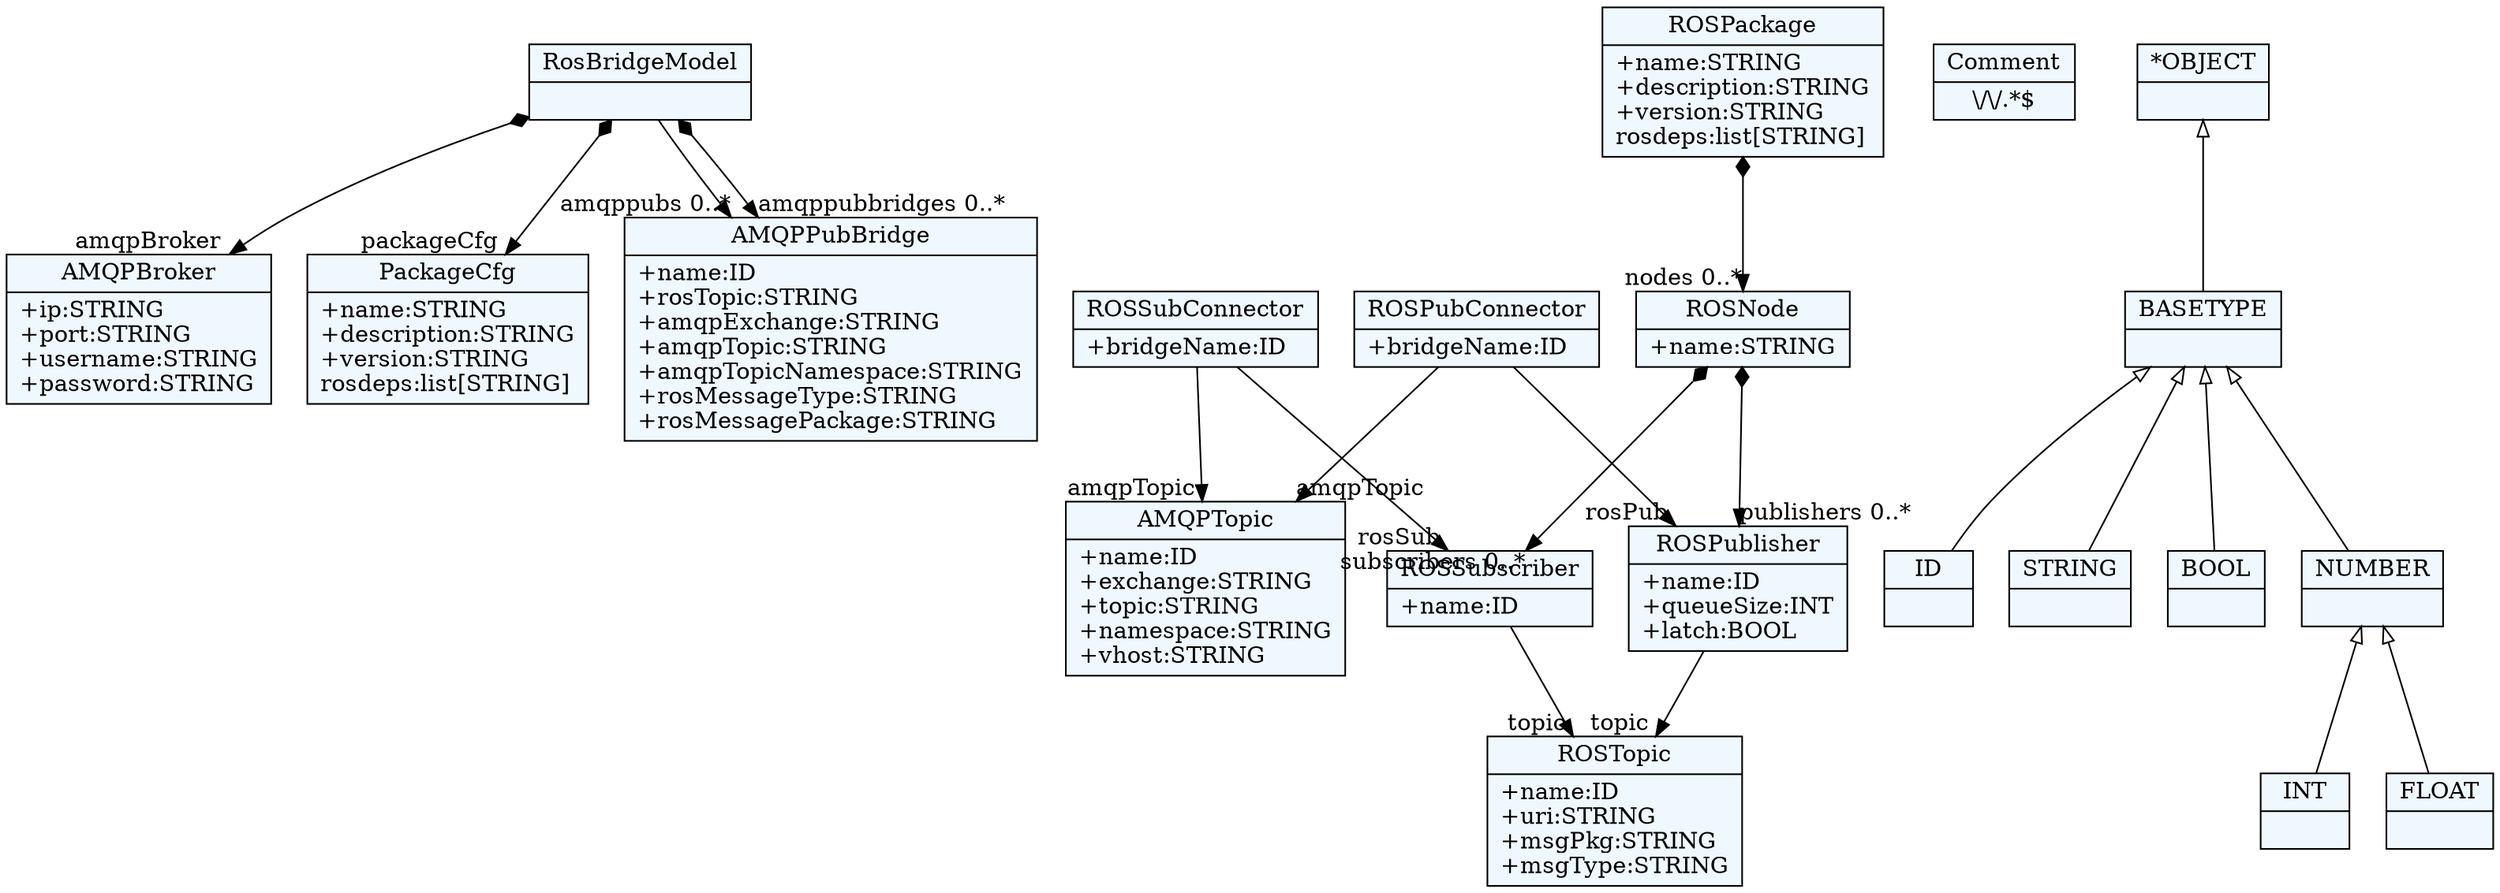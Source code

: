 
    digraph xtext {
    fontname = "Bitstream Vera Sans"
    fontsize = 8
    node[
        shape=record,
        style=filled,
        fillcolor=aliceblue
    ]
    nodesep = 0.3
    edge[dir=black,arrowtail=empty]


93836325553976 -> 93836328074328[arrowtail=diamond, dir=both, headlabel="amqpBroker "]
93836325553976 -> 93836328079272[arrowtail=diamond, dir=both, headlabel="packageCfg "]
93836325553976 -> 93836327876728[headlabel="amqppubs 0..*"]
93836325553976 -> 93836327876728[arrowtail=diamond, dir=both, headlabel="amqppubbridges 0..*"]
93836325553976[ label="{RosBridgeModel|}"]

93836327876728[ label="{AMQPPubBridge|+name:ID\l+rosTopic:STRING\l+amqpExchange:STRING\l+amqpTopic:STRING\l+amqpTopicNamespace:STRING\l+rosMessageType:STRING\l+rosMessagePackage:STRING\l}"]

93836328074328[ label="{AMQPBroker|+ip:STRING\l+port:STRING\l+username:STRING\l+password:STRING\l}"]

93836328079272[ label="{PackageCfg|+name:STRING\l+description:STRING\l+version:STRING\lrosdeps:list[STRING]\l}"]

93836328084808[ label="{AMQPTopic|+name:ID\l+exchange:STRING\l+topic:STRING\l+namespace:STRING\l+vhost:STRING\l}"]

93836328090344 -> 93836328101416[headlabel="rosPub "]
93836328090344 -> 93836328084808[headlabel="amqpTopic "]
93836328090344[ label="{ROSPubConnector|+bridgeName:ID\l}"]

93836328077272 -> 93836328108072[headlabel="rosSub "]
93836328077272 -> 93836328084808[headlabel="amqpTopic "]
93836328077272[ label="{ROSSubConnector|+bridgeName:ID\l}"]

93836325558920 -> 93836328095880[arrowtail=diamond, dir=both, headlabel="nodes 0..*"]
93836325558920[ label="{ROSPackage|+name:STRING\l+description:STRING\l+version:STRING\lrosdeps:list[STRING]\l}"]

93836328095880 -> 93836328101416[arrowtail=diamond, dir=both, headlabel="publishers 0..*"]
93836328095880 -> 93836328108072[arrowtail=diamond, dir=both, headlabel="subscribers 0..*"]
93836328095880[ label="{ROSNode|+name:STRING\l}"]

93836328101416 -> 93836328113608[headlabel="topic "]
93836328101416[ label="{ROSPublisher|+name:ID\l+queueSize:INT\l+latch:BOOL\l}"]

93836328108072 -> 93836328113608[headlabel="topic "]
93836328108072[ label="{ROSSubscriber|+name:ID\l}"]

93836328113608[ label="{ROSTopic|+name:ID\l+uri:STRING\l+msgPkg:STRING\l+msgType:STRING\l}"]

93836328119144[ label="{Comment|\\/\\/.*$}"]

93836327871448[ label="{ID|}"]

93836327878728[ label="{STRING|}"]

93836327883672[ label="{BOOL|}"]

93836327889720[ label="{INT|}"]

93836325555976[ label="{FLOAT|}"]

93836325560920[ label="{NUMBER|}"]
93836325560920 -> 93836325555976 [dir=back]
93836325560920 -> 93836327889720 [dir=back]

93836327914184[ label="{BASETYPE|}"]
93836327914184 -> 93836325560920 [dir=back]
93836327914184 -> 93836327883672 [dir=back]
93836327914184 -> 93836327871448 [dir=back]
93836327914184 -> 93836327878728 [dir=back]

93836327919128[ label="{*OBJECT|}"]
93836327919128 -> 93836327914184 [dir=back]


}
